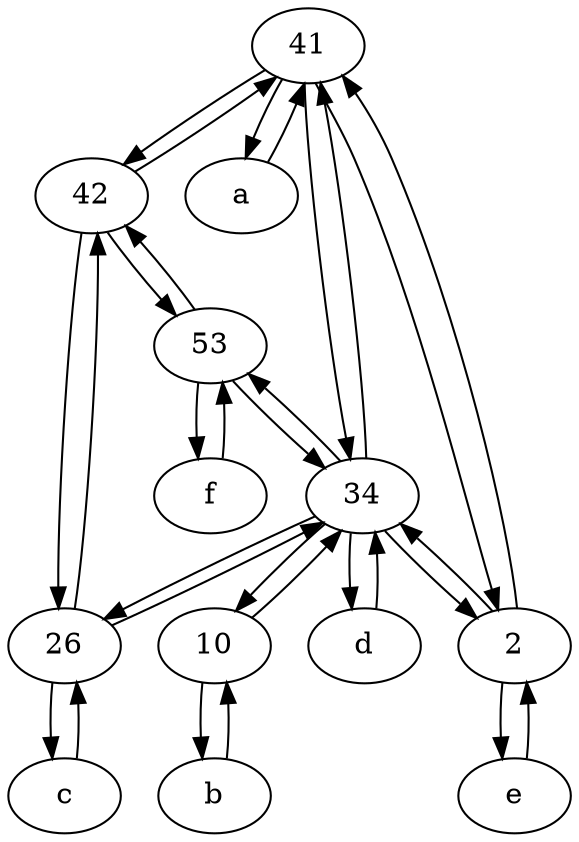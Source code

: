 digraph  {
	41;
	42;
	26;
	10;
	b [pos="50,20!"];
	d [pos="20,30!"];
	a [pos="40,10!"];
	c [pos="20,10!"];
	f [pos="15,45!"];
	2;
	34;
	53;
	e [pos="30,50!"];
	26 -> 34;
	26 -> 42;
	a -> 41;
	10 -> b;
	34 -> 10;
	b -> 10;
	d -> 34;
	2 -> e;
	34 -> 53;
	34 -> 26;
	53 -> f;
	53 -> 34;
	2 -> 41;
	34 -> d;
	42 -> 41;
	41 -> 34;
	2 -> 34;
	34 -> 41;
	41 -> 42;
	c -> 26;
	26 -> c;
	34 -> 2;
	f -> 53;
	53 -> 42;
	42 -> 26;
	42 -> 53;
	e -> 2;
	41 -> 2;
	10 -> 34;
	41 -> a;

	}